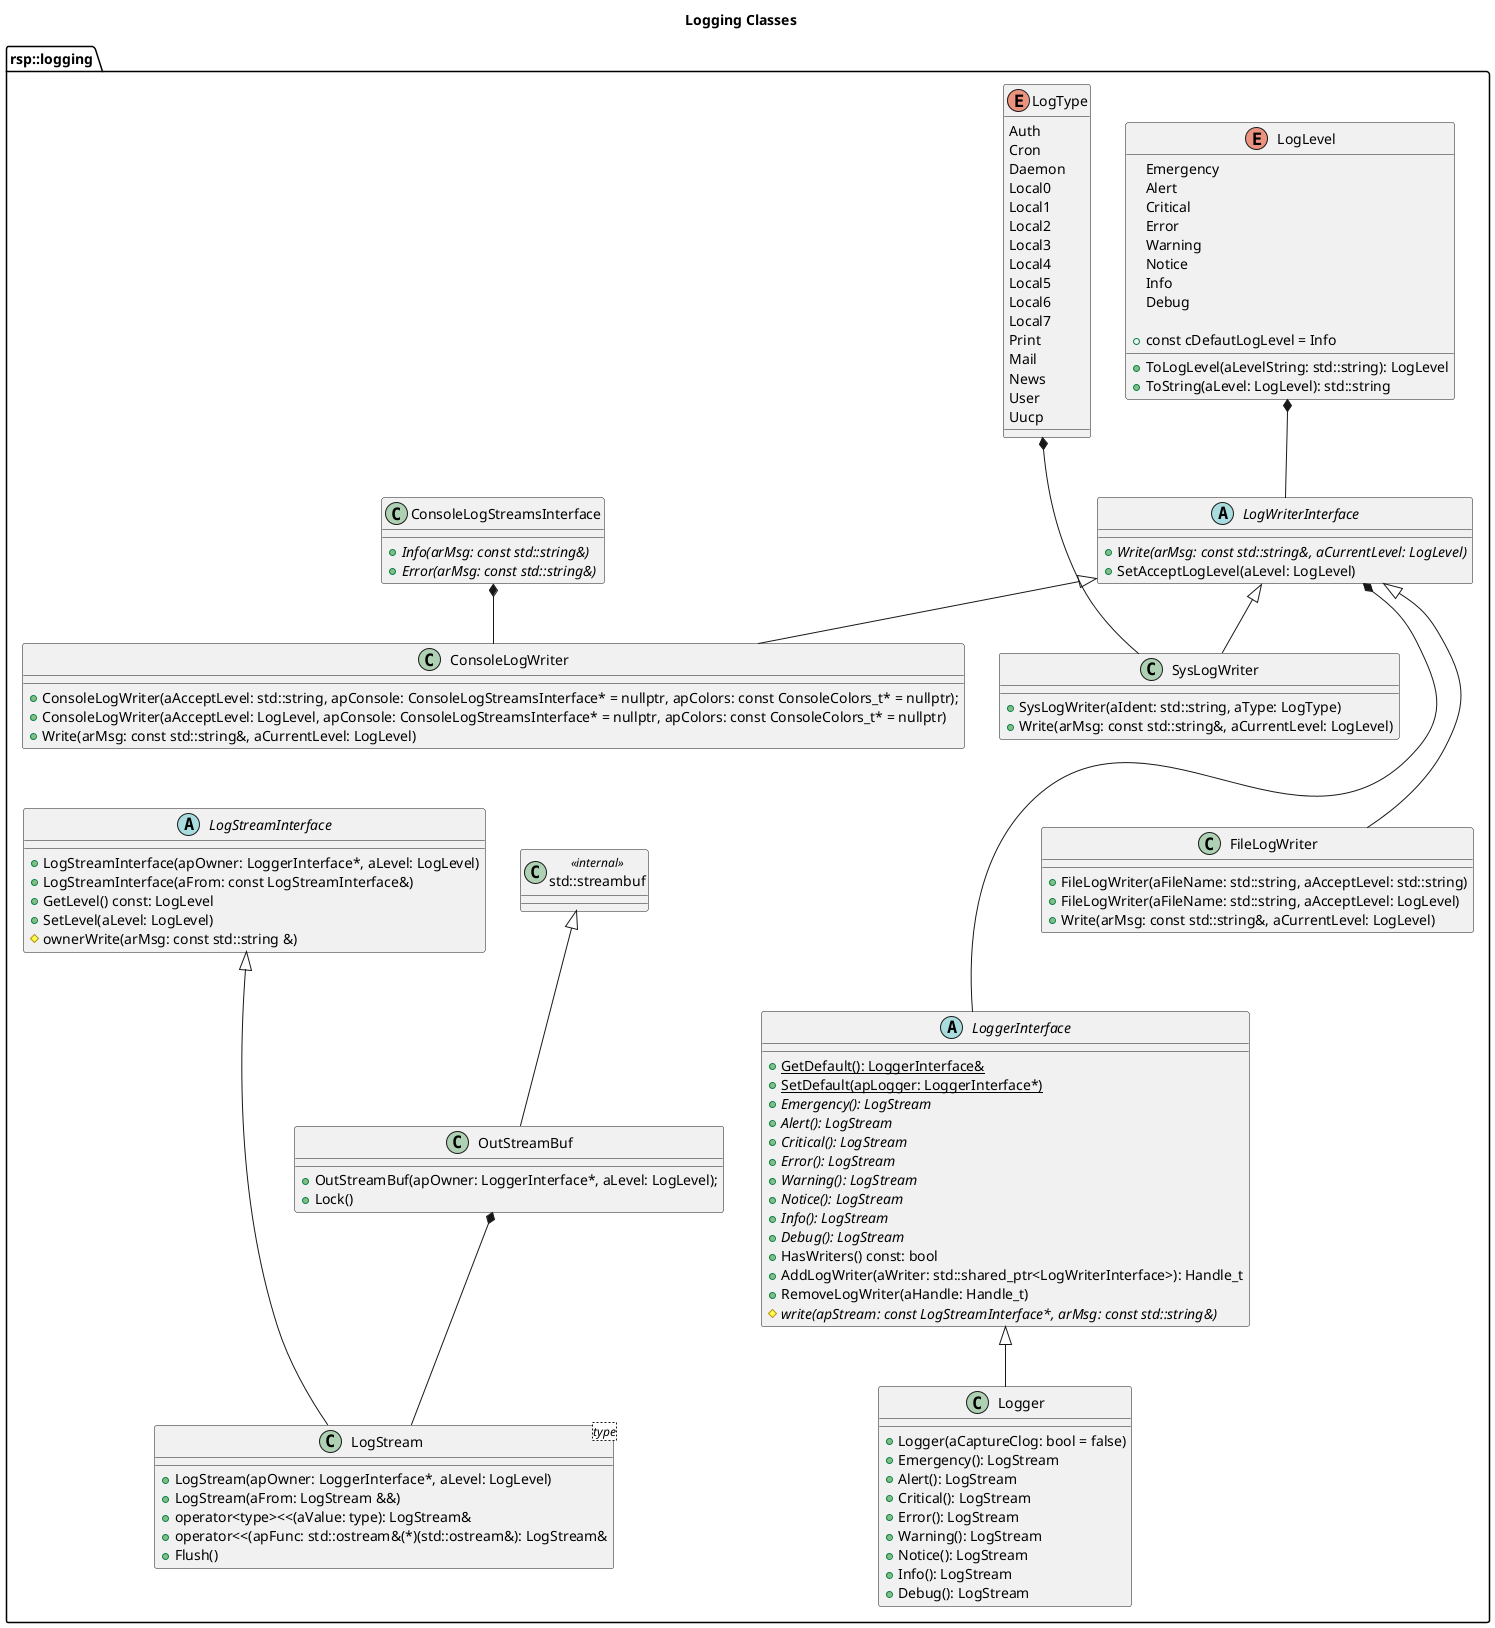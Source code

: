 @startuml


title Logging Classes

namespace rsp::logging {

enum LogLevel {
    Emergency
    Alert
    Critical
    Error
    Warning
    Notice
    Info
    Debug
    
    +const cDefautLogLevel = Info
    +ToLogLevel(aLevelString: std::string): LogLevel
    +ToString(aLevel: LogLevel): std::string
}

enum LogType {
    Auth
    Cron
    Daemon
    Local0
    Local1
    Local2
    Local3
    Local4
    Local5
    Local6
    Local7
    Print
    Mail
    News
    User
    Uucp
}

abstract LoggerInterface {
    +{static} GetDefault(): LoggerInterface&
    +{static} SetDefault(apLogger: LoggerInterface*)
    +{abstract} Emergency(): LogStream
    +{abstract} Alert(): LogStream
    +{abstract} Critical(): LogStream
    +{abstract} Error(): LogStream
    +{abstract} Warning(): LogStream
    +{abstract} Notice(): LogStream
    +{abstract} Info(): LogStream
    +{abstract} Debug(): LogStream
    +HasWriters() const: bool
    +AddLogWriter(aWriter: std::shared_ptr<LogWriterInterface>): Handle_t
    +RemoveLogWriter(aHandle: Handle_t)
    #{abstract} write(apStream: const LogStreamInterface*, arMsg: const std::string&)
}

abstract LogStreamInterface {
    +LogStreamInterface(apOwner: LoggerInterface*, aLevel: LogLevel)
    +LogStreamInterface(aFrom: const LogStreamInterface&)
    +GetLevel() const: LogLevel
    +SetLevel(aLevel: LogLevel)
    #ownerWrite(arMsg: const std::string &)
}

abstract LogWriterInterface {
    +{abstract} Write(arMsg: const std::string&, aCurrentLevel: LogLevel)
    +SetAcceptLogLevel(aLevel: LogLevel)
}

class LogStream<type> {
    +LogStream(apOwner: LoggerInterface*, aLevel: LogLevel)
    +LogStream(aFrom: LogStream &&)
    +operator<type><<(aValue: type): LogStream&
    +operator<<(apFunc: std::ostream&(*)(std::ostream&): LogStream&
    +Flush()
}

class Logger {
    +Logger(aCaptureClog: bool = false)
    +Emergency(): LogStream
    +Alert(): LogStream
    +Critical(): LogStream
    +Error(): LogStream
    +Warning(): LogStream
    +Notice(): LogStream
    +Info(): LogStream
    +Debug(): LogStream
}

class streambuf as "std::streambuf" <<internal>>

class OutStreamBuf {
    +OutStreamBuf(apOwner: LoggerInterface*, aLevel: LogLevel);
    +Lock()
}

class ConsoleLogStreamsInterface {
    +{abstract} Info(arMsg: const std::string&)
    +{abstract} Error(arMsg: const std::string&)
}

class ConsoleLogWriter {
    +ConsoleLogWriter(aAcceptLevel: std::string, apConsole: ConsoleLogStreamsInterface* = nullptr, apColors: const ConsoleColors_t* = nullptr);
    +ConsoleLogWriter(aAcceptLevel: LogLevel, apConsole: ConsoleLogStreamsInterface* = nullptr, apColors: const ConsoleColors_t* = nullptr)
    +Write(arMsg: const std::string&, aCurrentLevel: LogLevel)

}

class SysLogWriter {
    +SysLogWriter(aIdent: std::string, aType: LogType)
    +Write(arMsg: const std::string&, aCurrentLevel: LogLevel)
}

class FileLogWriter {
    +FileLogWriter(aFileName: std::string, aAcceptLevel: std::string)
    +FileLogWriter(aFileName: std::string, aAcceptLevel: LogLevel)
    +Write(arMsg: const std::string&, aCurrentLevel: LogLevel)
}

streambuf <|-- OutStreamBuf
LoggerInterface <|-- Logger
LogStreamInterface <|--- LogStream
OutStreamBuf *-- LogStream

LogWriterInterface <|-- ConsoleLogWriter
LogWriterInterface <|-- SysLogWriter
LogWriterInterface <|--- FileLogWriter
LogType *--- SysLogWriter
LogLevel *-- LogWriterInterface

ConsoleLogStreamsInterface *-- ConsoleLogWriter

LogWriterInterface *---- LoggerInterface

'LogStream <-[hidden]- LoggerInterface
ConsoleLogWriter <-[hidden]- LogStreamInterface
ConsoleLogWriter <-[hidden]- streambuf

}

@enduml
